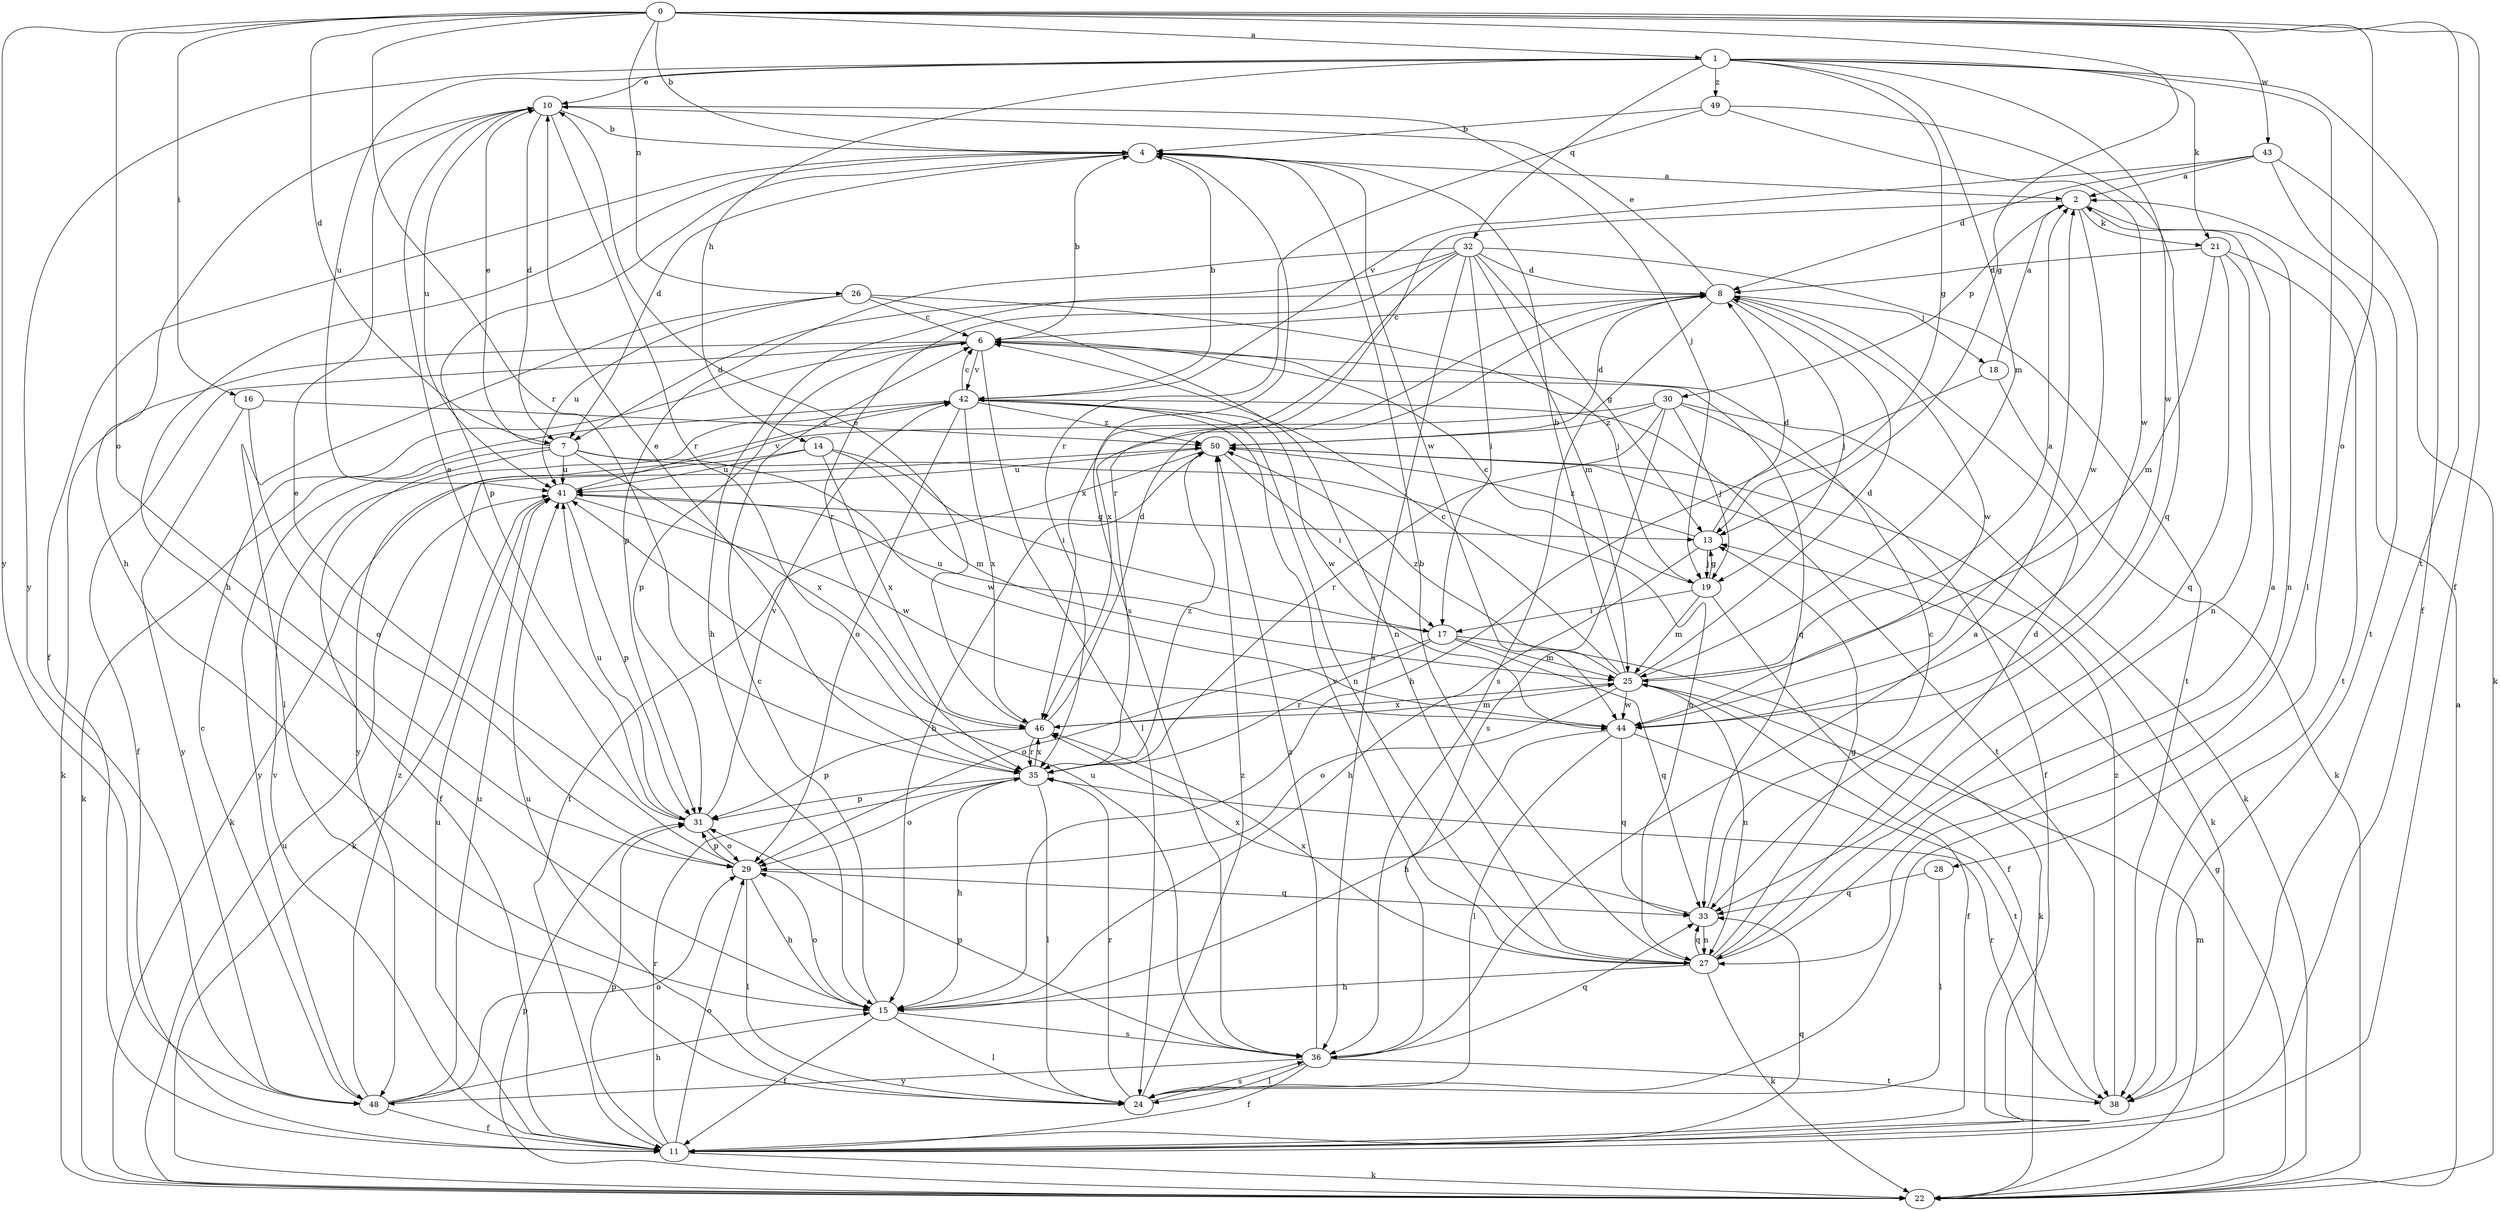 strict digraph  {
0;
1;
2;
4;
6;
7;
8;
10;
11;
13;
14;
15;
16;
17;
18;
19;
21;
22;
24;
25;
26;
27;
28;
29;
30;
31;
32;
33;
35;
36;
38;
41;
42;
43;
44;
46;
48;
49;
50;
0 -> 1  [label=a];
0 -> 4  [label=b];
0 -> 7  [label=d];
0 -> 11  [label=f];
0 -> 13  [label=g];
0 -> 16  [label=i];
0 -> 26  [label=n];
0 -> 28  [label=o];
0 -> 29  [label=o];
0 -> 35  [label=r];
0 -> 38  [label=t];
0 -> 43  [label=w];
0 -> 48  [label=y];
1 -> 10  [label=e];
1 -> 11  [label=f];
1 -> 13  [label=g];
1 -> 14  [label=h];
1 -> 21  [label=k];
1 -> 24  [label=l];
1 -> 25  [label=m];
1 -> 32  [label=q];
1 -> 41  [label=u];
1 -> 44  [label=w];
1 -> 48  [label=y];
1 -> 49  [label=z];
2 -> 21  [label=k];
2 -> 27  [label=n];
2 -> 30  [label=p];
2 -> 35  [label=r];
2 -> 44  [label=w];
4 -> 2  [label=a];
4 -> 7  [label=d];
4 -> 11  [label=f];
4 -> 15  [label=h];
4 -> 31  [label=p];
4 -> 36  [label=s];
4 -> 44  [label=w];
6 -> 4  [label=b];
6 -> 11  [label=f];
6 -> 22  [label=k];
6 -> 24  [label=l];
6 -> 31  [label=p];
6 -> 33  [label=q];
6 -> 42  [label=v];
7 -> 10  [label=e];
7 -> 11  [label=f];
7 -> 27  [label=n];
7 -> 41  [label=u];
7 -> 44  [label=w];
7 -> 46  [label=x];
7 -> 48  [label=y];
8 -> 6  [label=c];
8 -> 7  [label=d];
8 -> 10  [label=e];
8 -> 18  [label=j];
8 -> 19  [label=j];
8 -> 36  [label=s];
8 -> 44  [label=w];
8 -> 46  [label=x];
10 -> 4  [label=b];
10 -> 7  [label=d];
10 -> 15  [label=h];
10 -> 19  [label=j];
10 -> 35  [label=r];
10 -> 41  [label=u];
11 -> 22  [label=k];
11 -> 29  [label=o];
11 -> 31  [label=p];
11 -> 33  [label=q];
11 -> 35  [label=r];
11 -> 41  [label=u];
11 -> 42  [label=v];
13 -> 8  [label=d];
13 -> 15  [label=h];
13 -> 19  [label=j];
13 -> 50  [label=z];
14 -> 17  [label=i];
14 -> 22  [label=k];
14 -> 25  [label=m];
14 -> 41  [label=u];
14 -> 46  [label=x];
15 -> 6  [label=c];
15 -> 11  [label=f];
15 -> 24  [label=l];
15 -> 29  [label=o];
15 -> 36  [label=s];
16 -> 29  [label=o];
16 -> 48  [label=y];
16 -> 50  [label=z];
17 -> 22  [label=k];
17 -> 25  [label=m];
17 -> 29  [label=o];
17 -> 33  [label=q];
17 -> 35  [label=r];
17 -> 41  [label=u];
18 -> 2  [label=a];
18 -> 15  [label=h];
18 -> 22  [label=k];
19 -> 6  [label=c];
19 -> 11  [label=f];
19 -> 13  [label=g];
19 -> 17  [label=i];
19 -> 25  [label=m];
21 -> 8  [label=d];
21 -> 25  [label=m];
21 -> 27  [label=n];
21 -> 33  [label=q];
21 -> 38  [label=t];
22 -> 2  [label=a];
22 -> 13  [label=g];
22 -> 25  [label=m];
22 -> 31  [label=p];
22 -> 41  [label=u];
24 -> 35  [label=r];
24 -> 36  [label=s];
24 -> 41  [label=u];
24 -> 50  [label=z];
25 -> 2  [label=a];
25 -> 4  [label=b];
25 -> 6  [label=c];
25 -> 8  [label=d];
25 -> 11  [label=f];
25 -> 27  [label=n];
25 -> 29  [label=o];
25 -> 44  [label=w];
25 -> 46  [label=x];
25 -> 50  [label=z];
26 -> 6  [label=c];
26 -> 19  [label=j];
26 -> 24  [label=l];
26 -> 27  [label=n];
26 -> 41  [label=u];
27 -> 2  [label=a];
27 -> 4  [label=b];
27 -> 8  [label=d];
27 -> 13  [label=g];
27 -> 15  [label=h];
27 -> 22  [label=k];
27 -> 33  [label=q];
27 -> 42  [label=v];
27 -> 46  [label=x];
28 -> 24  [label=l];
28 -> 33  [label=q];
29 -> 10  [label=e];
29 -> 15  [label=h];
29 -> 24  [label=l];
29 -> 31  [label=p];
29 -> 33  [label=q];
30 -> 11  [label=f];
30 -> 19  [label=j];
30 -> 22  [label=k];
30 -> 35  [label=r];
30 -> 36  [label=s];
30 -> 48  [label=y];
30 -> 50  [label=z];
31 -> 10  [label=e];
31 -> 29  [label=o];
31 -> 41  [label=u];
31 -> 42  [label=v];
32 -> 8  [label=d];
32 -> 13  [label=g];
32 -> 15  [label=h];
32 -> 17  [label=i];
32 -> 25  [label=m];
32 -> 31  [label=p];
32 -> 35  [label=r];
32 -> 36  [label=s];
32 -> 38  [label=t];
32 -> 46  [label=x];
33 -> 6  [label=c];
33 -> 27  [label=n];
33 -> 46  [label=x];
35 -> 10  [label=e];
35 -> 15  [label=h];
35 -> 24  [label=l];
35 -> 29  [label=o];
35 -> 31  [label=p];
35 -> 46  [label=x];
35 -> 50  [label=z];
36 -> 2  [label=a];
36 -> 11  [label=f];
36 -> 24  [label=l];
36 -> 31  [label=p];
36 -> 33  [label=q];
36 -> 38  [label=t];
36 -> 41  [label=u];
36 -> 48  [label=y];
36 -> 50  [label=z];
38 -> 35  [label=r];
38 -> 50  [label=z];
41 -> 13  [label=g];
41 -> 22  [label=k];
41 -> 31  [label=p];
41 -> 42  [label=v];
41 -> 44  [label=w];
42 -> 4  [label=b];
42 -> 6  [label=c];
42 -> 22  [label=k];
42 -> 27  [label=n];
42 -> 29  [label=o];
42 -> 38  [label=t];
42 -> 44  [label=w];
42 -> 46  [label=x];
42 -> 50  [label=z];
43 -> 2  [label=a];
43 -> 8  [label=d];
43 -> 22  [label=k];
43 -> 38  [label=t];
43 -> 42  [label=v];
44 -> 15  [label=h];
44 -> 24  [label=l];
44 -> 33  [label=q];
44 -> 38  [label=t];
46 -> 8  [label=d];
46 -> 10  [label=e];
46 -> 25  [label=m];
46 -> 31  [label=p];
46 -> 35  [label=r];
48 -> 6  [label=c];
48 -> 11  [label=f];
48 -> 15  [label=h];
48 -> 29  [label=o];
48 -> 41  [label=u];
48 -> 50  [label=z];
49 -> 4  [label=b];
49 -> 33  [label=q];
49 -> 35  [label=r];
49 -> 44  [label=w];
50 -> 8  [label=d];
50 -> 11  [label=f];
50 -> 15  [label=h];
50 -> 17  [label=i];
50 -> 22  [label=k];
50 -> 41  [label=u];
}
